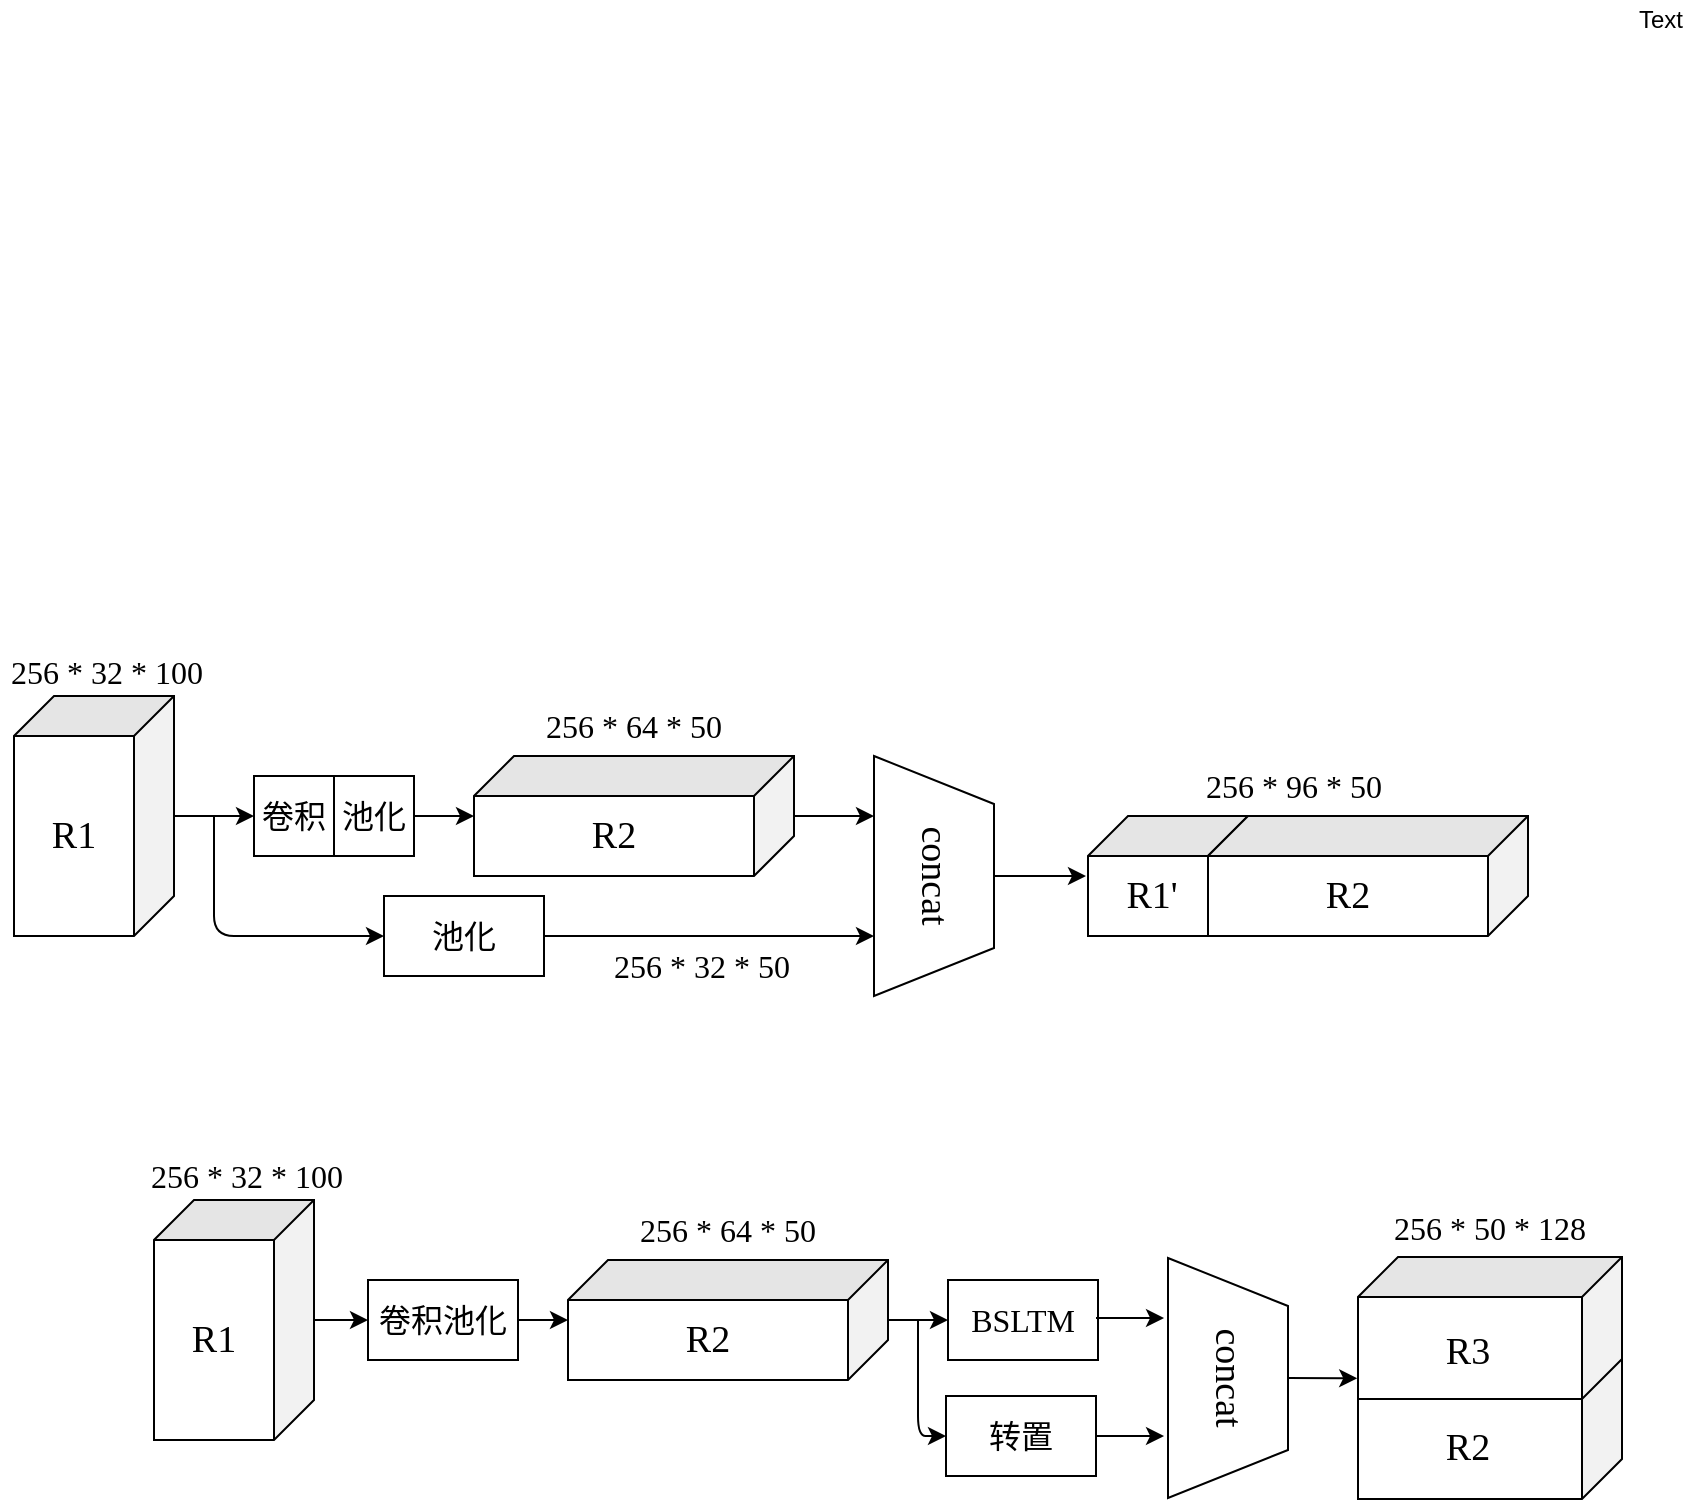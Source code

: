 <mxfile version="12.7.9" type="github">
  <diagram id="qBqB7yWqQwRtmxhurrX3" name="Page-1">
    <mxGraphModel dx="1019" dy="465" grid="1" gridSize="10" guides="1" tooltips="1" connect="1" arrows="1" fold="1" page="1" pageScale="1" pageWidth="827" pageHeight="1169" math="0" shadow="0">
      <root>
        <mxCell id="0" />
        <mxCell id="1" parent="0" />
        <mxCell id="oBfR3ffEFmptnwIIL1fz-1" value="" style="shape=cube;whiteSpace=wrap;html=1;boundedLbl=1;backgroundOutline=1;darkOpacity=0.05;darkOpacity2=0.1;rotation=90;fontFamily=Times New Roman;" parent="1" vertex="1">
          <mxGeometry x="100" y="570" width="120" height="80" as="geometry" />
        </mxCell>
        <mxCell id="oBfR3ffEFmptnwIIL1fz-10" value="" style="edgeStyle=orthogonalEdgeStyle;rounded=0;orthogonalLoop=1;jettySize=auto;html=1;fontFamily=Times New Roman;" parent="1" source="oBfR3ffEFmptnwIIL1fz-1" target="oBfR3ffEFmptnwIIL1fz-4" edge="1">
          <mxGeometry relative="1" as="geometry" />
        </mxCell>
        <mxCell id="oBfR3ffEFmptnwIIL1fz-14" value="" style="edgeStyle=orthogonalEdgeStyle;rounded=0;orthogonalLoop=1;jettySize=auto;html=1;entryX=0.25;entryY=1;entryDx=0;entryDy=0;fontFamily=Times New Roman;" parent="1" source="oBfR3ffEFmptnwIIL1fz-2" target="oBfR3ffEFmptnwIIL1fz-13" edge="1">
          <mxGeometry relative="1" as="geometry">
            <Array as="points" />
          </mxGeometry>
        </mxCell>
        <mxCell id="oBfR3ffEFmptnwIIL1fz-2" value="" style="shape=cube;whiteSpace=wrap;html=1;boundedLbl=1;backgroundOutline=1;darkOpacity=0.05;darkOpacity2=0.1;rotation=90;fontFamily=Times New Roman;" parent="1" vertex="1">
          <mxGeometry x="400" y="530" width="60" height="160" as="geometry" />
        </mxCell>
        <mxCell id="oBfR3ffEFmptnwIIL1fz-4" value="卷积" style="rounded=0;whiteSpace=wrap;html=1;fontFamily=Times New Roman;fontSize=16;" parent="1" vertex="1">
          <mxGeometry x="240" y="590" width="40" height="40" as="geometry" />
        </mxCell>
        <mxCell id="oBfR3ffEFmptnwIIL1fz-11" value="" style="edgeStyle=orthogonalEdgeStyle;rounded=0;orthogonalLoop=1;jettySize=auto;html=1;fontFamily=Times New Roman;" parent="1" source="oBfR3ffEFmptnwIIL1fz-5" target="oBfR3ffEFmptnwIIL1fz-2" edge="1">
          <mxGeometry relative="1" as="geometry" />
        </mxCell>
        <mxCell id="oBfR3ffEFmptnwIIL1fz-5" value="池化" style="rounded=0;whiteSpace=wrap;html=1;fontFamily=Times New Roman;fontSize=16;" parent="1" vertex="1">
          <mxGeometry x="280" y="590" width="40" height="40" as="geometry" />
        </mxCell>
        <mxCell id="oBfR3ffEFmptnwIIL1fz-19" value="" style="edgeStyle=orthogonalEdgeStyle;rounded=0;orthogonalLoop=1;jettySize=auto;html=1;entryX=0.75;entryY=1;entryDx=0;entryDy=0;fontFamily=Times New Roman;" parent="1" source="oBfR3ffEFmptnwIIL1fz-12" target="oBfR3ffEFmptnwIIL1fz-13" edge="1">
          <mxGeometry relative="1" as="geometry">
            <mxPoint x="510" y="670" as="targetPoint" />
          </mxGeometry>
        </mxCell>
        <mxCell id="oBfR3ffEFmptnwIIL1fz-12" value="池化" style="rounded=0;whiteSpace=wrap;html=1;fontFamily=Times New Roman;fontSize=16;" parent="1" vertex="1">
          <mxGeometry x="305" y="650" width="80" height="40" as="geometry" />
        </mxCell>
        <mxCell id="oBfR3ffEFmptnwIIL1fz-13" value="&lt;font style=&quot;font-size: 19px&quot;&gt;concat&lt;/font&gt;" style="shape=trapezoid;perimeter=trapezoidPerimeter;whiteSpace=wrap;html=1;rotation=90;fontFamily=Times New Roman;fontSize=16;" parent="1" vertex="1">
          <mxGeometry x="520" y="610" width="120" height="60" as="geometry" />
        </mxCell>
        <mxCell id="oBfR3ffEFmptnwIIL1fz-15" value="" style="endArrow=classic;html=1;entryX=0;entryY=0.5;entryDx=0;entryDy=0;fontFamily=Times New Roman;" parent="1" target="oBfR3ffEFmptnwIIL1fz-12" edge="1">
          <mxGeometry width="50" height="50" relative="1" as="geometry">
            <mxPoint x="220" y="610" as="sourcePoint" />
            <mxPoint x="260" y="680" as="targetPoint" />
            <Array as="points">
              <mxPoint x="220" y="670" />
            </Array>
          </mxGeometry>
        </mxCell>
        <mxCell id="oBfR3ffEFmptnwIIL1fz-21" value="" style="shape=cube;whiteSpace=wrap;html=1;boundedLbl=1;backgroundOutline=1;darkOpacity=0.05;darkOpacity2=0.1;rotation=90;fontFamily=Times New Roman;" parent="1" vertex="1">
          <mxGeometry x="667" y="600" width="60" height="80" as="geometry" />
        </mxCell>
        <mxCell id="oBfR3ffEFmptnwIIL1fz-22" value="" style="shape=cube;whiteSpace=wrap;html=1;boundedLbl=1;backgroundOutline=1;darkOpacity=0.05;darkOpacity2=0.1;rotation=90;fontFamily=Times New Roman;" parent="1" vertex="1">
          <mxGeometry x="767" y="560" width="60" height="160" as="geometry" />
        </mxCell>
        <mxCell id="oBfR3ffEFmptnwIIL1fz-24" value="" style="endArrow=classic;html=1;exitX=0.5;exitY=0;exitDx=0;exitDy=0;fontFamily=Times New Roman;" parent="1" source="oBfR3ffEFmptnwIIL1fz-13" edge="1">
          <mxGeometry width="50" height="50" relative="1" as="geometry">
            <mxPoint x="640" y="810" as="sourcePoint" />
            <mxPoint x="656" y="640" as="targetPoint" />
          </mxGeometry>
        </mxCell>
        <mxCell id="oBfR3ffEFmptnwIIL1fz-26" value="&lt;font style=&quot;vertical-align: inherit ; font-size: 16px&quot;&gt;&lt;font style=&quot;vertical-align: inherit ; font-size: 16px&quot;&gt;256 * 32 * 100&lt;/font&gt;&lt;/font&gt;" style="text;html=1;strokeColor=none;fillColor=none;align=center;verticalAlign=middle;whiteSpace=wrap;rounded=0;fontFamily=Times New Roman;fontSize=16;" parent="1" vertex="1">
          <mxGeometry x="113" y="528" width="107" height="20" as="geometry" />
        </mxCell>
        <mxCell id="oBfR3ffEFmptnwIIL1fz-27" value="&lt;font style=&quot;vertical-align: inherit ; font-size: 16px&quot;&gt;&lt;font style=&quot;vertical-align: inherit ; font-size: 16px&quot;&gt;&lt;font style=&quot;vertical-align: inherit ; font-size: 16px&quot;&gt;&lt;font style=&quot;vertical-align: inherit ; font-size: 16px&quot;&gt;256 * 64 * 50&lt;/font&gt;&lt;/font&gt;&lt;/font&gt;&lt;/font&gt;" style="text;html=1;strokeColor=none;fillColor=none;align=center;verticalAlign=middle;whiteSpace=wrap;rounded=0;fontFamily=Times New Roman;fontSize=16;" parent="1" vertex="1">
          <mxGeometry x="375" y="555" width="110" height="20" as="geometry" />
        </mxCell>
        <mxCell id="oBfR3ffEFmptnwIIL1fz-28" value="&lt;font style=&quot;vertical-align: inherit ; font-size: 16px&quot;&gt;&lt;font style=&quot;vertical-align: inherit ; font-size: 16px&quot;&gt;&lt;font style=&quot;vertical-align: inherit ; font-size: 16px&quot;&gt;&lt;font style=&quot;vertical-align: inherit ; font-size: 16px&quot;&gt;&lt;font style=&quot;vertical-align: inherit ; font-size: 16px&quot;&gt;&lt;font style=&quot;vertical-align: inherit ; font-size: 16px&quot;&gt;&lt;font style=&quot;vertical-align: inherit ; font-size: 16px&quot;&gt;&lt;font style=&quot;vertical-align: inherit ; font-size: 16px&quot;&gt;256 * 32 * 50&lt;br style=&quot;font-size: 16px&quot;&gt;&lt;/font&gt;&lt;/font&gt;&lt;/font&gt;&lt;/font&gt;&lt;/font&gt;&lt;/font&gt;&lt;/font&gt;&lt;/font&gt;" style="text;html=1;strokeColor=none;fillColor=none;align=center;verticalAlign=middle;whiteSpace=wrap;rounded=0;fontFamily=Times New Roman;fontSize=16;" parent="1" vertex="1">
          <mxGeometry x="409" y="675" width="110" height="20" as="geometry" />
        </mxCell>
        <mxCell id="oBfR3ffEFmptnwIIL1fz-31" value="&lt;font style=&quot;vertical-align: inherit ; font-size: 16px&quot;&gt;&lt;font style=&quot;vertical-align: inherit ; font-size: 16px&quot;&gt;&lt;font style=&quot;vertical-align: inherit ; font-size: 16px&quot;&gt;&lt;font style=&quot;vertical-align: inherit ; font-size: 16px&quot;&gt;&lt;font style=&quot;vertical-align: inherit ; font-size: 16px&quot;&gt;&lt;font style=&quot;vertical-align: inherit ; font-size: 16px&quot;&gt;&lt;font style=&quot;vertical-align: inherit ; font-size: 16px&quot;&gt;&lt;font style=&quot;vertical-align: inherit ; font-size: 16px&quot;&gt;256 * 96 * 50&lt;/font&gt;&lt;/font&gt;&lt;/font&gt;&lt;/font&gt;&lt;/font&gt;&lt;/font&gt;&lt;/font&gt;&lt;/font&gt;" style="text;html=1;strokeColor=none;fillColor=none;align=center;verticalAlign=middle;whiteSpace=wrap;rounded=0;fontFamily=Times New Roman;fontSize=16;" parent="1" vertex="1">
          <mxGeometry x="710" y="585" width="100" height="20" as="geometry" />
        </mxCell>
        <mxCell id="oBfR3ffEFmptnwIIL1fz-32" value="&lt;font style=&quot;font-size: 19px&quot;&gt;R1&lt;/font&gt;" style="text;html=1;strokeColor=none;fillColor=none;align=center;verticalAlign=middle;whiteSpace=wrap;rounded=0;fontFamily=Times New Roman;" parent="1" vertex="1">
          <mxGeometry x="130" y="610" width="40" height="20" as="geometry" />
        </mxCell>
        <mxCell id="oBfR3ffEFmptnwIIL1fz-33" value="R2" style="text;html=1;strokeColor=none;fillColor=none;align=center;verticalAlign=middle;whiteSpace=wrap;rounded=0;fontFamily=Times New Roman;fontSize=19;" parent="1" vertex="1">
          <mxGeometry x="400" y="610" width="40" height="20" as="geometry" />
        </mxCell>
        <mxCell id="oBfR3ffEFmptnwIIL1fz-35" value="&lt;font style=&quot;font-size: 19px&quot;&gt;R1&#39;&lt;/font&gt;" style="text;html=1;strokeColor=none;fillColor=none;align=center;verticalAlign=middle;whiteSpace=wrap;rounded=0;fontFamily=Times New Roman;" parent="1" vertex="1">
          <mxGeometry x="669" y="640" width="40" height="20" as="geometry" />
        </mxCell>
        <mxCell id="oBfR3ffEFmptnwIIL1fz-36" value="&lt;font style=&quot;font-size: 19px&quot;&gt;R2&lt;/font&gt;" style="text;html=1;strokeColor=none;fillColor=none;align=center;verticalAlign=middle;whiteSpace=wrap;rounded=0;fontFamily=Times New Roman;" parent="1" vertex="1">
          <mxGeometry x="767" y="640" width="40" height="20" as="geometry" />
        </mxCell>
        <mxCell id="GzUZPsXQtCrMjFchmsEd-24" value="" style="edgeStyle=orthogonalEdgeStyle;rounded=0;orthogonalLoop=1;jettySize=auto;html=1;" edge="1" parent="1" source="GzUZPsXQtCrMjFchmsEd-26" target="GzUZPsXQtCrMjFchmsEd-4">
          <mxGeometry relative="1" as="geometry">
            <mxPoint x="287" y="862" as="targetPoint" />
          </mxGeometry>
        </mxCell>
        <mxCell id="GzUZPsXQtCrMjFchmsEd-1" value="" style="shape=cube;whiteSpace=wrap;html=1;boundedLbl=1;backgroundOutline=1;darkOpacity=0.05;darkOpacity2=0.1;rotation=90;fontFamily=Times New Roman;" vertex="1" parent="1">
          <mxGeometry x="170" y="822" width="120" height="80" as="geometry" />
        </mxCell>
        <mxCell id="GzUZPsXQtCrMjFchmsEd-4" value="" style="shape=cube;whiteSpace=wrap;html=1;boundedLbl=1;backgroundOutline=1;darkOpacity=0.05;darkOpacity2=0.1;rotation=90;fontFamily=Times New Roman;" vertex="1" parent="1">
          <mxGeometry x="447" y="782" width="60" height="160" as="geometry" />
        </mxCell>
        <mxCell id="GzUZPsXQtCrMjFchmsEd-15" value="&lt;font style=&quot;vertical-align: inherit ; font-size: 16px&quot;&gt;&lt;font style=&quot;vertical-align: inherit ; font-size: 16px&quot;&gt;256 * 32 * 100&lt;/font&gt;&lt;/font&gt;" style="text;html=1;strokeColor=none;fillColor=none;align=center;verticalAlign=middle;whiteSpace=wrap;rounded=0;fontFamily=Times New Roman;fontSize=16;" vertex="1" parent="1">
          <mxGeometry x="183" y="780" width="107" height="20" as="geometry" />
        </mxCell>
        <mxCell id="GzUZPsXQtCrMjFchmsEd-16" value="&lt;font style=&quot;vertical-align: inherit ; font-size: 16px&quot;&gt;&lt;font style=&quot;vertical-align: inherit ; font-size: 16px&quot;&gt;&lt;font style=&quot;vertical-align: inherit ; font-size: 16px&quot;&gt;&lt;font style=&quot;vertical-align: inherit ; font-size: 16px&quot;&gt;256 * 64 * 50&lt;/font&gt;&lt;/font&gt;&lt;/font&gt;&lt;/font&gt;" style="text;html=1;strokeColor=none;fillColor=none;align=center;verticalAlign=middle;whiteSpace=wrap;rounded=0;fontFamily=Times New Roman;fontSize=16;" vertex="1" parent="1">
          <mxGeometry x="422" y="807" width="110" height="20" as="geometry" />
        </mxCell>
        <mxCell id="GzUZPsXQtCrMjFchmsEd-19" value="&lt;font style=&quot;font-size: 19px&quot;&gt;R1&lt;/font&gt;" style="text;html=1;strokeColor=none;fillColor=none;align=center;verticalAlign=middle;whiteSpace=wrap;rounded=0;fontFamily=Times New Roman;" vertex="1" parent="1">
          <mxGeometry x="200" y="862" width="40" height="20" as="geometry" />
        </mxCell>
        <mxCell id="GzUZPsXQtCrMjFchmsEd-20" value="R2" style="text;html=1;strokeColor=none;fillColor=none;align=center;verticalAlign=middle;whiteSpace=wrap;rounded=0;fontFamily=Times New Roman;fontSize=19;" vertex="1" parent="1">
          <mxGeometry x="447" y="862" width="40" height="20" as="geometry" />
        </mxCell>
        <mxCell id="GzUZPsXQtCrMjFchmsEd-26" value="卷积池化" style="rounded=0;whiteSpace=wrap;html=1;fontFamily=Times New Roman;fontSize=16;" vertex="1" parent="1">
          <mxGeometry x="297" y="842" width="75" height="40" as="geometry" />
        </mxCell>
        <mxCell id="GzUZPsXQtCrMjFchmsEd-31" value="" style="edgeStyle=orthogonalEdgeStyle;rounded=0;orthogonalLoop=1;jettySize=auto;html=1;" edge="1" parent="1" source="GzUZPsXQtCrMjFchmsEd-1" target="GzUZPsXQtCrMjFchmsEd-26">
          <mxGeometry relative="1" as="geometry">
            <mxPoint x="254" y="862" as="sourcePoint" />
            <mxPoint x="397" y="862" as="targetPoint" />
          </mxGeometry>
        </mxCell>
        <mxCell id="GzUZPsXQtCrMjFchmsEd-37" value="BSLTM" style="rounded=0;whiteSpace=wrap;html=1;fontFamily=Times New Roman;fontSize=16;" vertex="1" parent="1">
          <mxGeometry x="587" y="842" width="75" height="40" as="geometry" />
        </mxCell>
        <mxCell id="GzUZPsXQtCrMjFchmsEd-47" value="Text" style="text;html=1;align=center;verticalAlign=middle;resizable=0;points=[];autosize=1;" vertex="1" parent="1">
          <mxGeometry x="923" y="202" width="40" height="20" as="geometry" />
        </mxCell>
        <mxCell id="GzUZPsXQtCrMjFchmsEd-50" value="" style="endArrow=classic;html=1;entryX=0;entryY=0.5;entryDx=0;entryDy=0;" edge="1" parent="1" source="GzUZPsXQtCrMjFchmsEd-4" target="GzUZPsXQtCrMjFchmsEd-37">
          <mxGeometry width="50" height="50" relative="1" as="geometry">
            <mxPoint x="437" y="987" as="sourcePoint" />
            <mxPoint x="487" y="937" as="targetPoint" />
          </mxGeometry>
        </mxCell>
        <mxCell id="GzUZPsXQtCrMjFchmsEd-53" value="" style="edgeStyle=orthogonalEdgeStyle;rounded=0;orthogonalLoop=1;jettySize=auto;html=1;entryX=0.742;entryY=1.033;entryDx=0;entryDy=0;entryPerimeter=0;" edge="1" parent="1" source="GzUZPsXQtCrMjFchmsEd-52" target="GzUZPsXQtCrMjFchmsEd-62">
          <mxGeometry relative="1" as="geometry">
            <mxPoint x="707.5" y="920" as="targetPoint" />
          </mxGeometry>
        </mxCell>
        <mxCell id="GzUZPsXQtCrMjFchmsEd-52" value="转置" style="rounded=0;whiteSpace=wrap;html=1;fontFamily=Times New Roman;fontSize=16;" vertex="1" parent="1">
          <mxGeometry x="586" y="900" width="75" height="40" as="geometry" />
        </mxCell>
        <mxCell id="GzUZPsXQtCrMjFchmsEd-54" value="" style="endArrow=classic;html=1;entryX=0;entryY=0.5;entryDx=0;entryDy=0;" edge="1" parent="1" target="GzUZPsXQtCrMjFchmsEd-52">
          <mxGeometry width="50" height="50" relative="1" as="geometry">
            <mxPoint x="572" y="862" as="sourcePoint" />
            <mxPoint x="512" y="910" as="targetPoint" />
            <Array as="points">
              <mxPoint x="572" y="920" />
            </Array>
          </mxGeometry>
        </mxCell>
        <mxCell id="GzUZPsXQtCrMjFchmsEd-57" value="&lt;font style=&quot;vertical-align: inherit ; font-size: 16px&quot;&gt;&lt;font style=&quot;vertical-align: inherit ; font-size: 16px&quot;&gt;&lt;font style=&quot;vertical-align: inherit ; font-size: 16px&quot;&gt;&lt;font style=&quot;vertical-align: inherit ; font-size: 16px&quot;&gt;256 * 50 * 128&lt;/font&gt;&lt;/font&gt;&lt;/font&gt;&lt;/font&gt;" style="text;html=1;strokeColor=none;fillColor=none;align=center;verticalAlign=middle;whiteSpace=wrap;rounded=0;fontFamily=Times New Roman;fontSize=16;" vertex="1" parent="1">
          <mxGeometry x="803" y="806" width="110" height="20" as="geometry" />
        </mxCell>
        <mxCell id="GzUZPsXQtCrMjFchmsEd-58" value="" style="shape=cube;whiteSpace=wrap;html=1;boundedLbl=1;backgroundOutline=1;darkOpacity=0.05;darkOpacity2=0.1;rotation=90;fontFamily=Times New Roman;" vertex="1" parent="1">
          <mxGeometry x="822.5" y="850" width="71" height="132" as="geometry" />
        </mxCell>
        <mxCell id="GzUZPsXQtCrMjFchmsEd-59" value="" style="shape=cube;whiteSpace=wrap;html=1;boundedLbl=1;backgroundOutline=1;darkOpacity=0.05;darkOpacity2=0.1;rotation=90;fontFamily=Times New Roman;" vertex="1" parent="1">
          <mxGeometry x="822.5" y="800" width="71" height="132" as="geometry" />
        </mxCell>
        <mxCell id="GzUZPsXQtCrMjFchmsEd-60" value="R2" style="text;html=1;strokeColor=none;fillColor=none;align=center;verticalAlign=middle;whiteSpace=wrap;rounded=0;fontFamily=Times New Roman;fontSize=19;" vertex="1" parent="1">
          <mxGeometry x="826.5" y="916" width="40" height="20" as="geometry" />
        </mxCell>
        <mxCell id="GzUZPsXQtCrMjFchmsEd-61" value="R3" style="text;html=1;strokeColor=none;fillColor=none;align=center;verticalAlign=middle;whiteSpace=wrap;rounded=0;fontFamily=Times New Roman;fontSize=19;" vertex="1" parent="1">
          <mxGeometry x="826.5" y="868" width="40" height="20" as="geometry" />
        </mxCell>
        <mxCell id="GzUZPsXQtCrMjFchmsEd-66" value="" style="edgeStyle=orthogonalEdgeStyle;rounded=0;orthogonalLoop=1;jettySize=auto;html=1;entryX=0.854;entryY=1.003;entryDx=0;entryDy=0;entryPerimeter=0;" edge="1" parent="1" source="GzUZPsXQtCrMjFchmsEd-62" target="GzUZPsXQtCrMjFchmsEd-59">
          <mxGeometry relative="1" as="geometry">
            <Array as="points">
              <mxPoint x="777" y="891" />
            </Array>
          </mxGeometry>
        </mxCell>
        <mxCell id="GzUZPsXQtCrMjFchmsEd-62" value="&lt;font style=&quot;font-size: 19px&quot;&gt;concat&lt;/font&gt;" style="shape=trapezoid;perimeter=trapezoidPerimeter;whiteSpace=wrap;html=1;rotation=90;fontFamily=Times New Roman;fontSize=16;" vertex="1" parent="1">
          <mxGeometry x="667" y="861" width="120" height="60" as="geometry" />
        </mxCell>
        <mxCell id="GzUZPsXQtCrMjFchmsEd-65" value="" style="edgeStyle=orthogonalEdgeStyle;rounded=0;orthogonalLoop=1;jettySize=auto;html=1;entryX=0.742;entryY=1.033;entryDx=0;entryDy=0;entryPerimeter=0;" edge="1" parent="1">
          <mxGeometry relative="1" as="geometry">
            <mxPoint x="661" y="861" as="sourcePoint" />
            <mxPoint x="695.02" y="861.04" as="targetPoint" />
          </mxGeometry>
        </mxCell>
      </root>
    </mxGraphModel>
  </diagram>
</mxfile>
